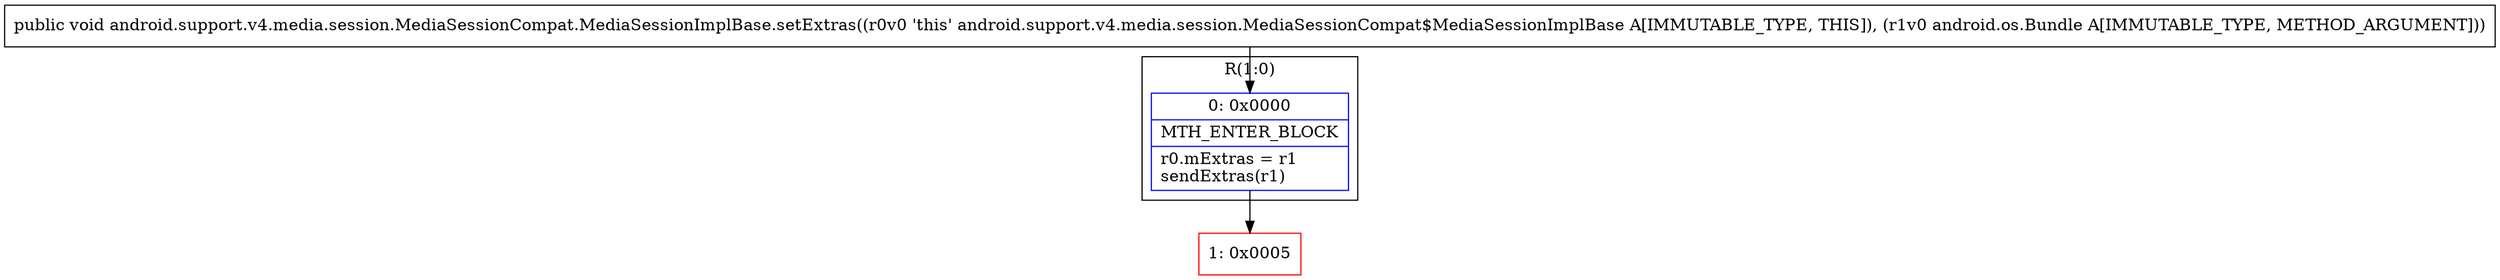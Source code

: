 digraph "CFG forandroid.support.v4.media.session.MediaSessionCompat.MediaSessionImplBase.setExtras(Landroid\/os\/Bundle;)V" {
subgraph cluster_Region_929526474 {
label = "R(1:0)";
node [shape=record,color=blue];
Node_0 [shape=record,label="{0\:\ 0x0000|MTH_ENTER_BLOCK\l|r0.mExtras = r1\lsendExtras(r1)\l}"];
}
Node_1 [shape=record,color=red,label="{1\:\ 0x0005}"];
MethodNode[shape=record,label="{public void android.support.v4.media.session.MediaSessionCompat.MediaSessionImplBase.setExtras((r0v0 'this' android.support.v4.media.session.MediaSessionCompat$MediaSessionImplBase A[IMMUTABLE_TYPE, THIS]), (r1v0 android.os.Bundle A[IMMUTABLE_TYPE, METHOD_ARGUMENT])) }"];
MethodNode -> Node_0;
Node_0 -> Node_1;
}

